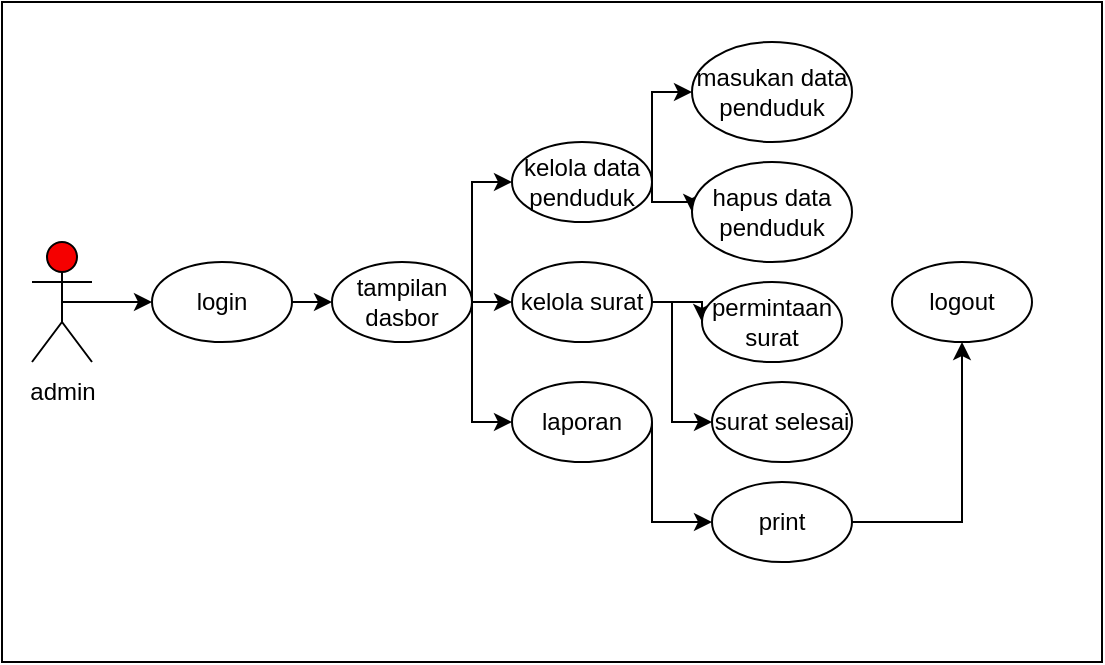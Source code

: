 <mxfile version="21.6.9" type="github">
  <diagram name="Halaman-1" id="DG4yR9KUpHFV4jvjaq-4">
    <mxGraphModel dx="880" dy="446" grid="1" gridSize="10" guides="1" tooltips="1" connect="1" arrows="1" fold="1" page="1" pageScale="1" pageWidth="827" pageHeight="1169" math="0" shadow="0">
      <root>
        <mxCell id="0" />
        <mxCell id="1" parent="0" />
        <mxCell id="k79lOicXus_WiSDJJ0jW-30" value="" style="rounded=0;whiteSpace=wrap;html=1;" vertex="1" parent="1">
          <mxGeometry x="185" y="60" width="550" height="330" as="geometry" />
        </mxCell>
        <mxCell id="k79lOicXus_WiSDJJ0jW-19" style="edgeStyle=orthogonalEdgeStyle;rounded=0;orthogonalLoop=1;jettySize=auto;html=1;exitX=0.5;exitY=0.5;exitDx=0;exitDy=0;exitPerimeter=0;entryX=0;entryY=0.5;entryDx=0;entryDy=0;" edge="1" parent="1" source="k79lOicXus_WiSDJJ0jW-1" target="k79lOicXus_WiSDJJ0jW-8">
          <mxGeometry relative="1" as="geometry" />
        </mxCell>
        <mxCell id="k79lOicXus_WiSDJJ0jW-1" value="Actor" style="shape=umlActor;verticalLabelPosition=bottom;verticalAlign=top;html=1;outlineConnect=0;fillColor=#f50000;fontColor=none;noLabel=1;" vertex="1" parent="1">
          <mxGeometry x="200" y="180" width="30" height="60" as="geometry" />
        </mxCell>
        <mxCell id="k79lOicXus_WiSDJJ0jW-7" value="admin" style="text;html=1;align=center;verticalAlign=middle;resizable=0;points=[];autosize=1;strokeColor=none;fillColor=none;" vertex="1" parent="1">
          <mxGeometry x="185" y="240" width="60" height="30" as="geometry" />
        </mxCell>
        <mxCell id="k79lOicXus_WiSDJJ0jW-20" style="edgeStyle=orthogonalEdgeStyle;rounded=0;orthogonalLoop=1;jettySize=auto;html=1;exitX=1;exitY=0.5;exitDx=0;exitDy=0;entryX=0;entryY=0.5;entryDx=0;entryDy=0;" edge="1" parent="1" source="k79lOicXus_WiSDJJ0jW-8" target="k79lOicXus_WiSDJJ0jW-9">
          <mxGeometry relative="1" as="geometry" />
        </mxCell>
        <mxCell id="k79lOicXus_WiSDJJ0jW-8" value="login" style="ellipse;whiteSpace=wrap;html=1;" vertex="1" parent="1">
          <mxGeometry x="260" y="190" width="70" height="40" as="geometry" />
        </mxCell>
        <mxCell id="k79lOicXus_WiSDJJ0jW-21" style="edgeStyle=orthogonalEdgeStyle;rounded=0;orthogonalLoop=1;jettySize=auto;html=1;exitX=1;exitY=0.5;exitDx=0;exitDy=0;entryX=0;entryY=0.5;entryDx=0;entryDy=0;" edge="1" parent="1" source="k79lOicXus_WiSDJJ0jW-9" target="k79lOicXus_WiSDJJ0jW-11">
          <mxGeometry relative="1" as="geometry" />
        </mxCell>
        <mxCell id="k79lOicXus_WiSDJJ0jW-22" style="edgeStyle=orthogonalEdgeStyle;rounded=0;orthogonalLoop=1;jettySize=auto;html=1;exitX=1;exitY=0.5;exitDx=0;exitDy=0;entryX=0;entryY=0.5;entryDx=0;entryDy=0;" edge="1" parent="1" source="k79lOicXus_WiSDJJ0jW-9" target="k79lOicXus_WiSDJJ0jW-10">
          <mxGeometry relative="1" as="geometry">
            <Array as="points">
              <mxPoint x="420" y="150" />
            </Array>
          </mxGeometry>
        </mxCell>
        <mxCell id="k79lOicXus_WiSDJJ0jW-23" style="edgeStyle=orthogonalEdgeStyle;rounded=0;orthogonalLoop=1;jettySize=auto;html=1;exitX=1;exitY=0.5;exitDx=0;exitDy=0;entryX=0;entryY=0.5;entryDx=0;entryDy=0;" edge="1" parent="1" source="k79lOicXus_WiSDJJ0jW-9" target="k79lOicXus_WiSDJJ0jW-12">
          <mxGeometry relative="1" as="geometry">
            <Array as="points">
              <mxPoint x="420" y="270" />
            </Array>
          </mxGeometry>
        </mxCell>
        <mxCell id="k79lOicXus_WiSDJJ0jW-9" value="tampilan dasbor" style="ellipse;whiteSpace=wrap;html=1;" vertex="1" parent="1">
          <mxGeometry x="350" y="190" width="70" height="40" as="geometry" />
        </mxCell>
        <mxCell id="k79lOicXus_WiSDJJ0jW-24" style="edgeStyle=orthogonalEdgeStyle;rounded=0;orthogonalLoop=1;jettySize=auto;html=1;exitX=1;exitY=0.5;exitDx=0;exitDy=0;entryX=0;entryY=0.5;entryDx=0;entryDy=0;" edge="1" parent="1" source="k79lOicXus_WiSDJJ0jW-10" target="k79lOicXus_WiSDJJ0jW-13">
          <mxGeometry relative="1" as="geometry">
            <Array as="points">
              <mxPoint x="510" y="105" />
            </Array>
          </mxGeometry>
        </mxCell>
        <mxCell id="k79lOicXus_WiSDJJ0jW-25" style="edgeStyle=orthogonalEdgeStyle;rounded=0;orthogonalLoop=1;jettySize=auto;html=1;exitX=1;exitY=0.5;exitDx=0;exitDy=0;entryX=0;entryY=0.5;entryDx=0;entryDy=0;" edge="1" parent="1" source="k79lOicXus_WiSDJJ0jW-10" target="k79lOicXus_WiSDJJ0jW-14">
          <mxGeometry relative="1" as="geometry">
            <Array as="points">
              <mxPoint x="510" y="160" />
              <mxPoint x="530" y="160" />
            </Array>
          </mxGeometry>
        </mxCell>
        <mxCell id="k79lOicXus_WiSDJJ0jW-10" value="kelola data penduduk" style="ellipse;whiteSpace=wrap;html=1;" vertex="1" parent="1">
          <mxGeometry x="440" y="130" width="70" height="40" as="geometry" />
        </mxCell>
        <mxCell id="k79lOicXus_WiSDJJ0jW-26" style="edgeStyle=orthogonalEdgeStyle;rounded=0;orthogonalLoop=1;jettySize=auto;html=1;exitX=1;exitY=0.5;exitDx=0;exitDy=0;entryX=0;entryY=0.5;entryDx=0;entryDy=0;" edge="1" parent="1" source="k79lOicXus_WiSDJJ0jW-11" target="k79lOicXus_WiSDJJ0jW-15">
          <mxGeometry relative="1" as="geometry" />
        </mxCell>
        <mxCell id="k79lOicXus_WiSDJJ0jW-27" style="edgeStyle=orthogonalEdgeStyle;rounded=0;orthogonalLoop=1;jettySize=auto;html=1;exitX=1;exitY=0.5;exitDx=0;exitDy=0;entryX=0;entryY=0.5;entryDx=0;entryDy=0;" edge="1" parent="1" source="k79lOicXus_WiSDJJ0jW-11" target="k79lOicXus_WiSDJJ0jW-16">
          <mxGeometry relative="1" as="geometry">
            <Array as="points">
              <mxPoint x="520" y="210" />
              <mxPoint x="520" y="270" />
            </Array>
          </mxGeometry>
        </mxCell>
        <mxCell id="k79lOicXus_WiSDJJ0jW-11" value="kelola surat" style="ellipse;whiteSpace=wrap;html=1;" vertex="1" parent="1">
          <mxGeometry x="440" y="190" width="70" height="40" as="geometry" />
        </mxCell>
        <mxCell id="k79lOicXus_WiSDJJ0jW-28" style="edgeStyle=orthogonalEdgeStyle;rounded=0;orthogonalLoop=1;jettySize=auto;html=1;exitX=1;exitY=0.5;exitDx=0;exitDy=0;entryX=0;entryY=0.5;entryDx=0;entryDy=0;" edge="1" parent="1" source="k79lOicXus_WiSDJJ0jW-12" target="k79lOicXus_WiSDJJ0jW-17">
          <mxGeometry relative="1" as="geometry">
            <Array as="points">
              <mxPoint x="510" y="320" />
            </Array>
          </mxGeometry>
        </mxCell>
        <mxCell id="k79lOicXus_WiSDJJ0jW-12" value="laporan" style="ellipse;whiteSpace=wrap;html=1;" vertex="1" parent="1">
          <mxGeometry x="440" y="250" width="70" height="40" as="geometry" />
        </mxCell>
        <mxCell id="k79lOicXus_WiSDJJ0jW-13" value="masukan data penduduk" style="ellipse;whiteSpace=wrap;html=1;" vertex="1" parent="1">
          <mxGeometry x="530" y="80" width="80" height="50" as="geometry" />
        </mxCell>
        <mxCell id="k79lOicXus_WiSDJJ0jW-14" value="hapus data penduduk" style="ellipse;whiteSpace=wrap;html=1;" vertex="1" parent="1">
          <mxGeometry x="530" y="140" width="80" height="50" as="geometry" />
        </mxCell>
        <mxCell id="k79lOicXus_WiSDJJ0jW-15" value="permintaan surat" style="ellipse;whiteSpace=wrap;html=1;" vertex="1" parent="1">
          <mxGeometry x="535" y="200" width="70" height="40" as="geometry" />
        </mxCell>
        <mxCell id="k79lOicXus_WiSDJJ0jW-16" value="surat selesai" style="ellipse;whiteSpace=wrap;html=1;" vertex="1" parent="1">
          <mxGeometry x="540" y="250" width="70" height="40" as="geometry" />
        </mxCell>
        <mxCell id="k79lOicXus_WiSDJJ0jW-29" style="edgeStyle=orthogonalEdgeStyle;rounded=0;orthogonalLoop=1;jettySize=auto;html=1;exitX=1;exitY=0.5;exitDx=0;exitDy=0;" edge="1" parent="1" source="k79lOicXus_WiSDJJ0jW-17" target="k79lOicXus_WiSDJJ0jW-18">
          <mxGeometry relative="1" as="geometry" />
        </mxCell>
        <mxCell id="k79lOicXus_WiSDJJ0jW-17" value="print" style="ellipse;whiteSpace=wrap;html=1;" vertex="1" parent="1">
          <mxGeometry x="540" y="300" width="70" height="40" as="geometry" />
        </mxCell>
        <mxCell id="k79lOicXus_WiSDJJ0jW-18" value="logout" style="ellipse;whiteSpace=wrap;html=1;" vertex="1" parent="1">
          <mxGeometry x="630" y="190" width="70" height="40" as="geometry" />
        </mxCell>
      </root>
    </mxGraphModel>
  </diagram>
</mxfile>

